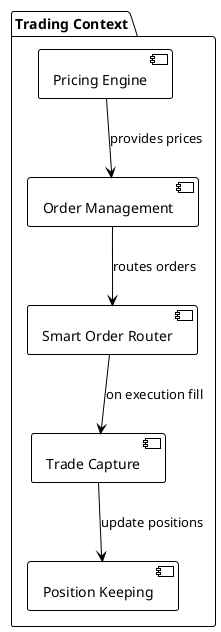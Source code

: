 @startuml TradingComponents
!theme plain

package "Trading Context" {
  [Order Management] as OM
  [Trade Capture] as TC
  [Position Keeping] as PK
  [Smart Order Router] as SOR
  [Pricing Engine] as PE
}

OM --> SOR : routes orders
SOR --> TC : on execution fill
TC --> PK : update positions
PE --> OM : provides prices
@enduml